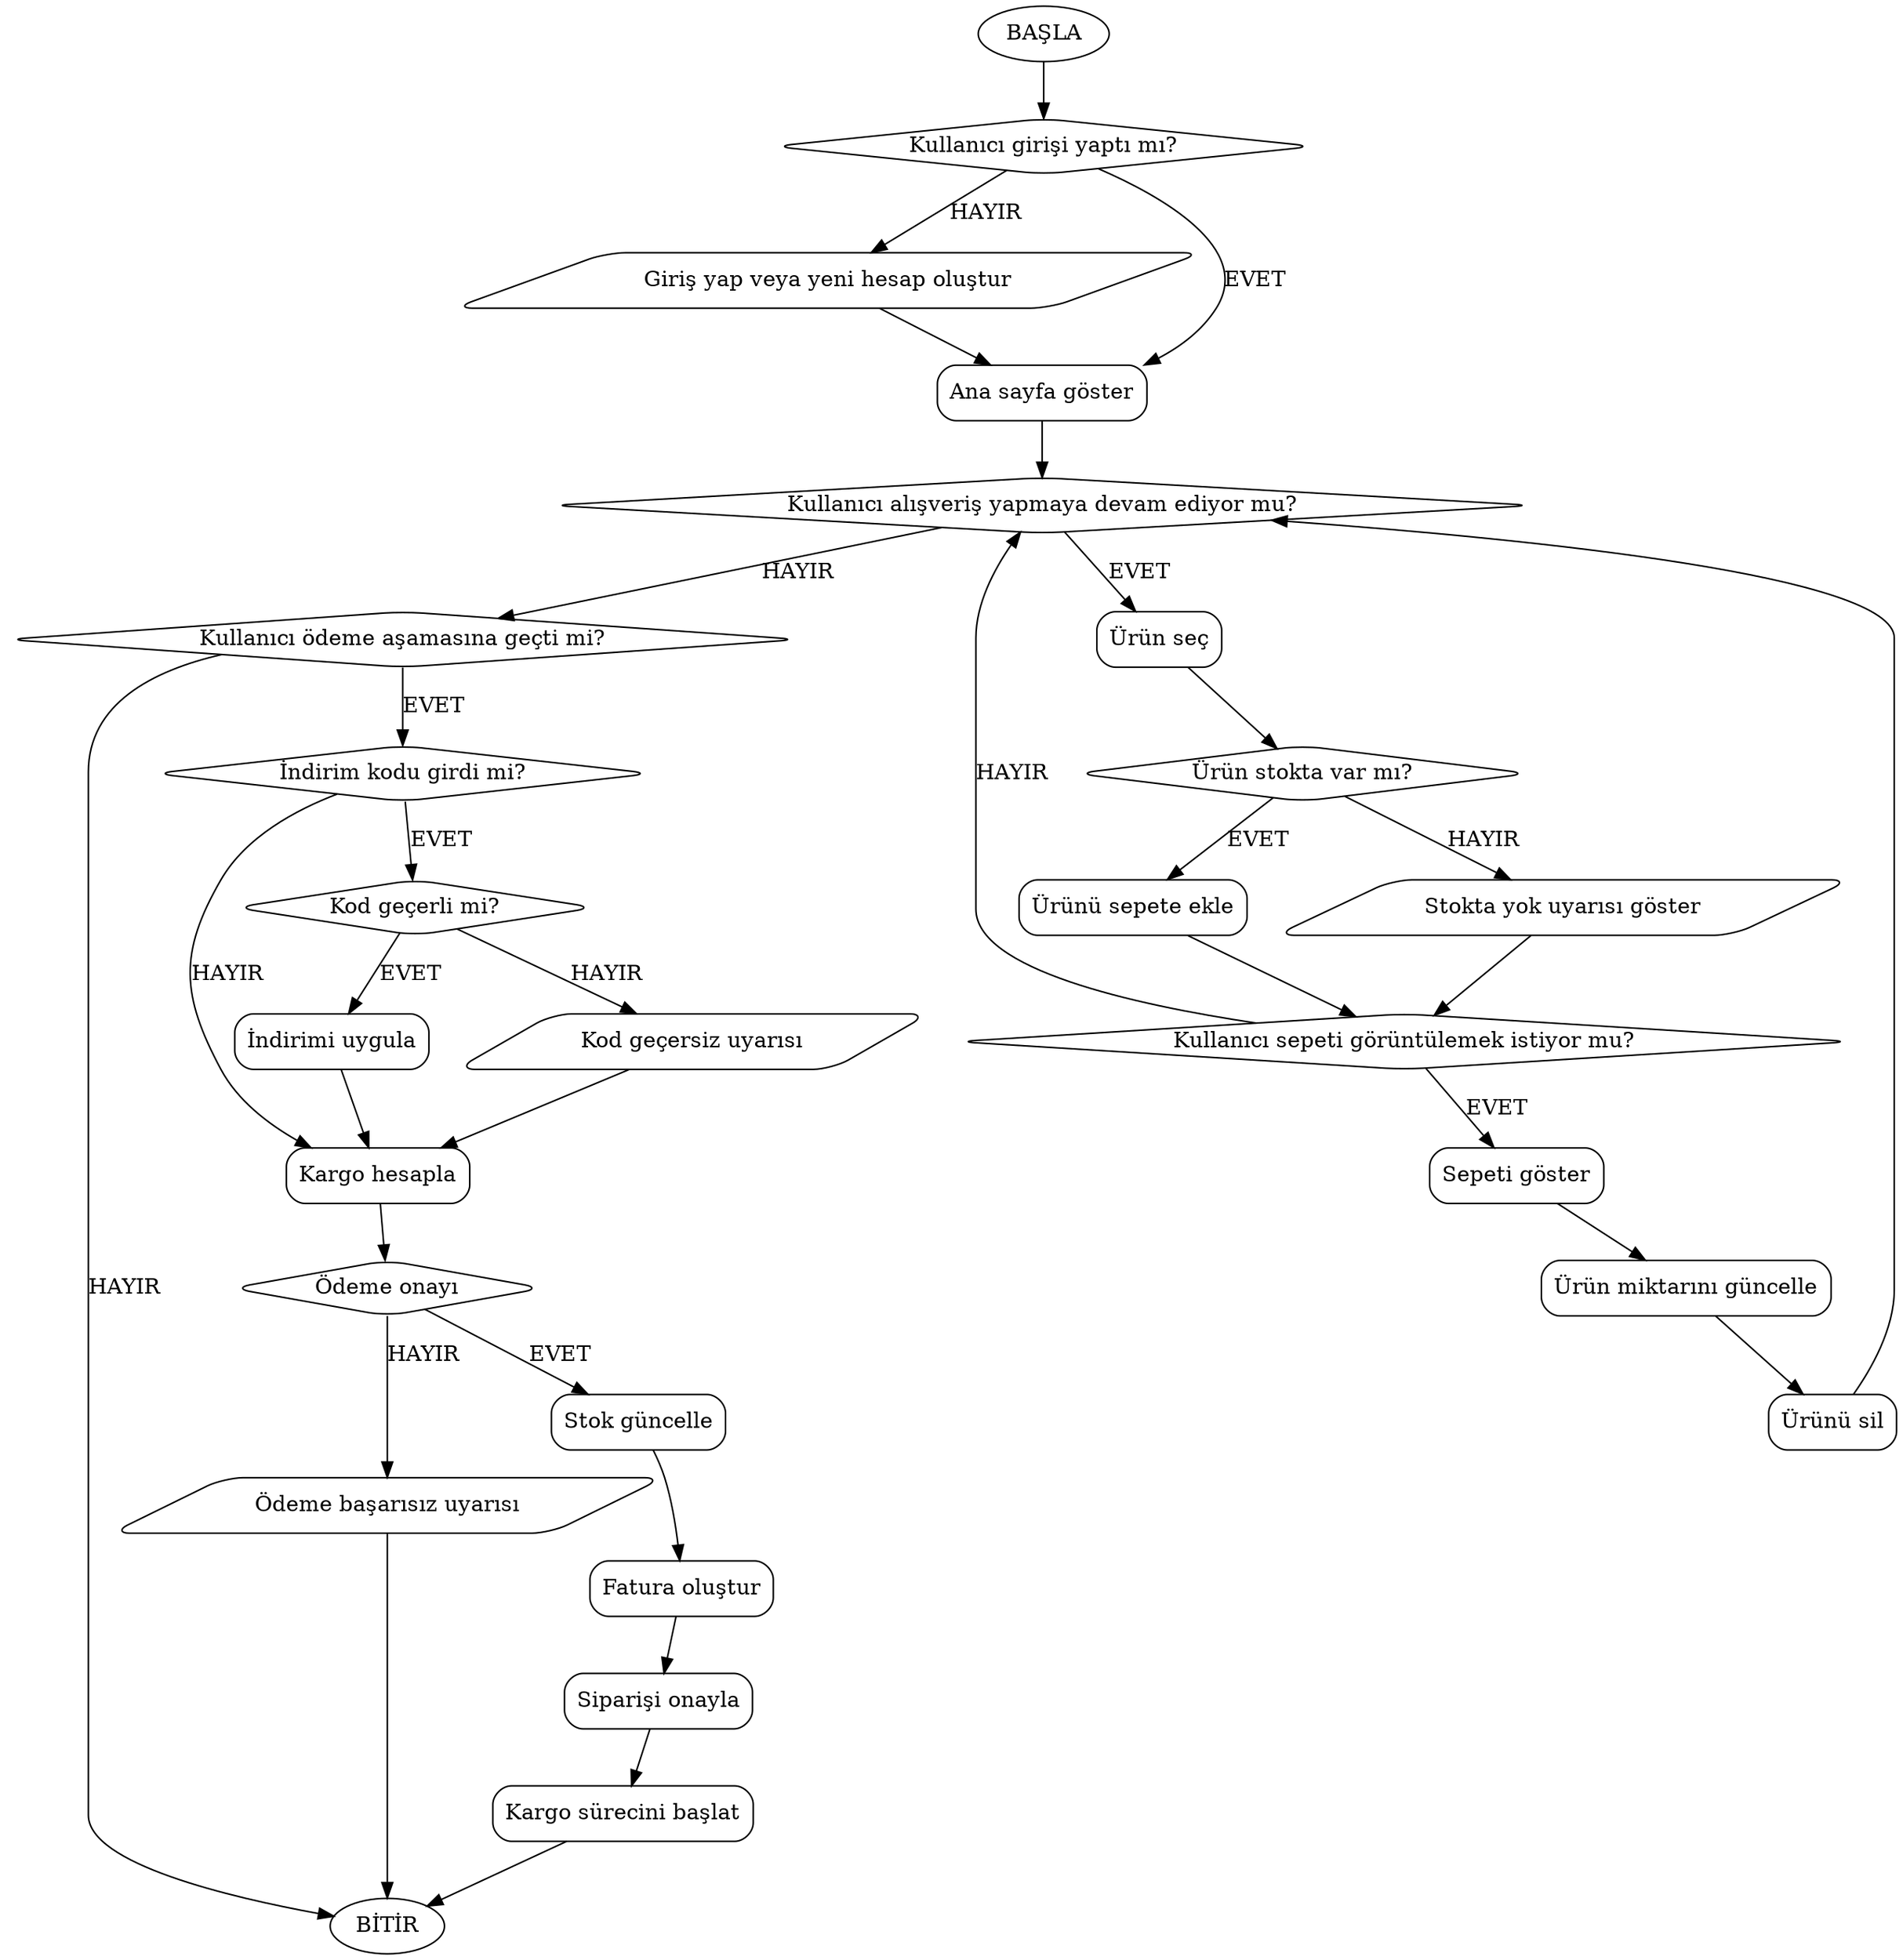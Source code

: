 digraph ECommerceSystem {
    rankdir=TB;
    node [shape=box, style=rounded];

    Start [label="BAŞLA", shape=oval];
    Login [label="Kullanıcı girişi yaptı mı?", shape=diamond];
    LoginProcess [label="Giriş yap veya yeni hesap oluştur", shape=parallelogram];
    Home [label="Ana sayfa göster", shape=box];

    ShoppingLoop [label="Kullanıcı alışveriş yapmaya devam ediyor mu?", shape=diamond];
    SelectProduct [label="Ürün seç", shape=box];
    StockCheck [label="Ürün stokta var mı?", shape=diamond];
    AddToCart [label="Ürünü sepete ekle", shape=box];
    NoStock [label="Stokta yok uyarısı göster", shape=parallelogram];

    ViewCart [label="Kullanıcı sepeti görüntülemek istiyor mu?", shape=diamond];
    ShowCart [label="Sepeti göster", shape=box];
    UpdateQty [label="Ürün miktarını güncelle", shape=box];
    DeleteProduct [label="Ürünü sil", shape=box];

    Checkout [label="Kullanıcı ödeme aşamasına geçti mi?", shape=diamond];
    DiscountCode [label="İndirim kodu girdi mi?", shape=diamond];
    CheckCode [label="Kod geçerli mi?", shape=diamond];
    ApplyDiscount [label="İndirimi uygula", shape=box];
    InvalidCode [label="Kod geçersiz uyarısı", shape=parallelogram];

    Shipping [label="Kargo hesapla", shape=box];
    Payment [label="Ödeme onayı", shape=diamond];
    UpdateStock [label="Stok güncelle", shape=box];
    Invoice [label="Fatura oluştur", shape=box];
    ConfirmOrder [label="Siparişi onayla", shape=box];
    ShippingStart [label="Kargo sürecini başlat", shape=box];
    PaymentFail [label="Ödeme başarısız uyarısı", shape=parallelogram];

    End [label="BİTİR", shape=oval];

    Start -> Login;
    Login -> LoginProcess [label="HAYIR"];
    Login -> Home [label="EVET"];
    LoginProcess -> Home;

    Home -> ShoppingLoop;
    ShoppingLoop -> SelectProduct [label="EVET"];
    ShoppingLoop -> Checkout [label="HAYIR"];

    SelectProduct -> StockCheck;
    StockCheck -> AddToCart [label="EVET"];
    StockCheck -> NoStock [label="HAYIR"];
    AddToCart -> ViewCart;
    NoStock -> ViewCart;

    ViewCart -> ShowCart [label="EVET"];
    ViewCart -> ShoppingLoop [label="HAYIR"];
    ShowCart -> UpdateQty;
    UpdateQty -> DeleteProduct;
    DeleteProduct -> ShoppingLoop;

    Checkout -> DiscountCode [label="EVET"];
    Checkout -> End [label="HAYIR"];

    DiscountCode -> CheckCode [label="EVET"];
    DiscountCode -> Shipping [label="HAYIR"];
    CheckCode -> ApplyDiscount [label="EVET"];
    CheckCode -> InvalidCode [label="HAYIR"];
    ApplyDiscount -> Shipping;
    InvalidCode -> Shipping;

    Shipping -> Payment;
    Payment -> UpdateStock [label="EVET"];
    Payment -> PaymentFail [label="HAYIR"];
    UpdateStock -> Invoice;
    Invoice -> ConfirmOrder;
    ConfirmOrder -> ShippingStart;
    ShippingStart -> End;
    PaymentFail -> End;
}
